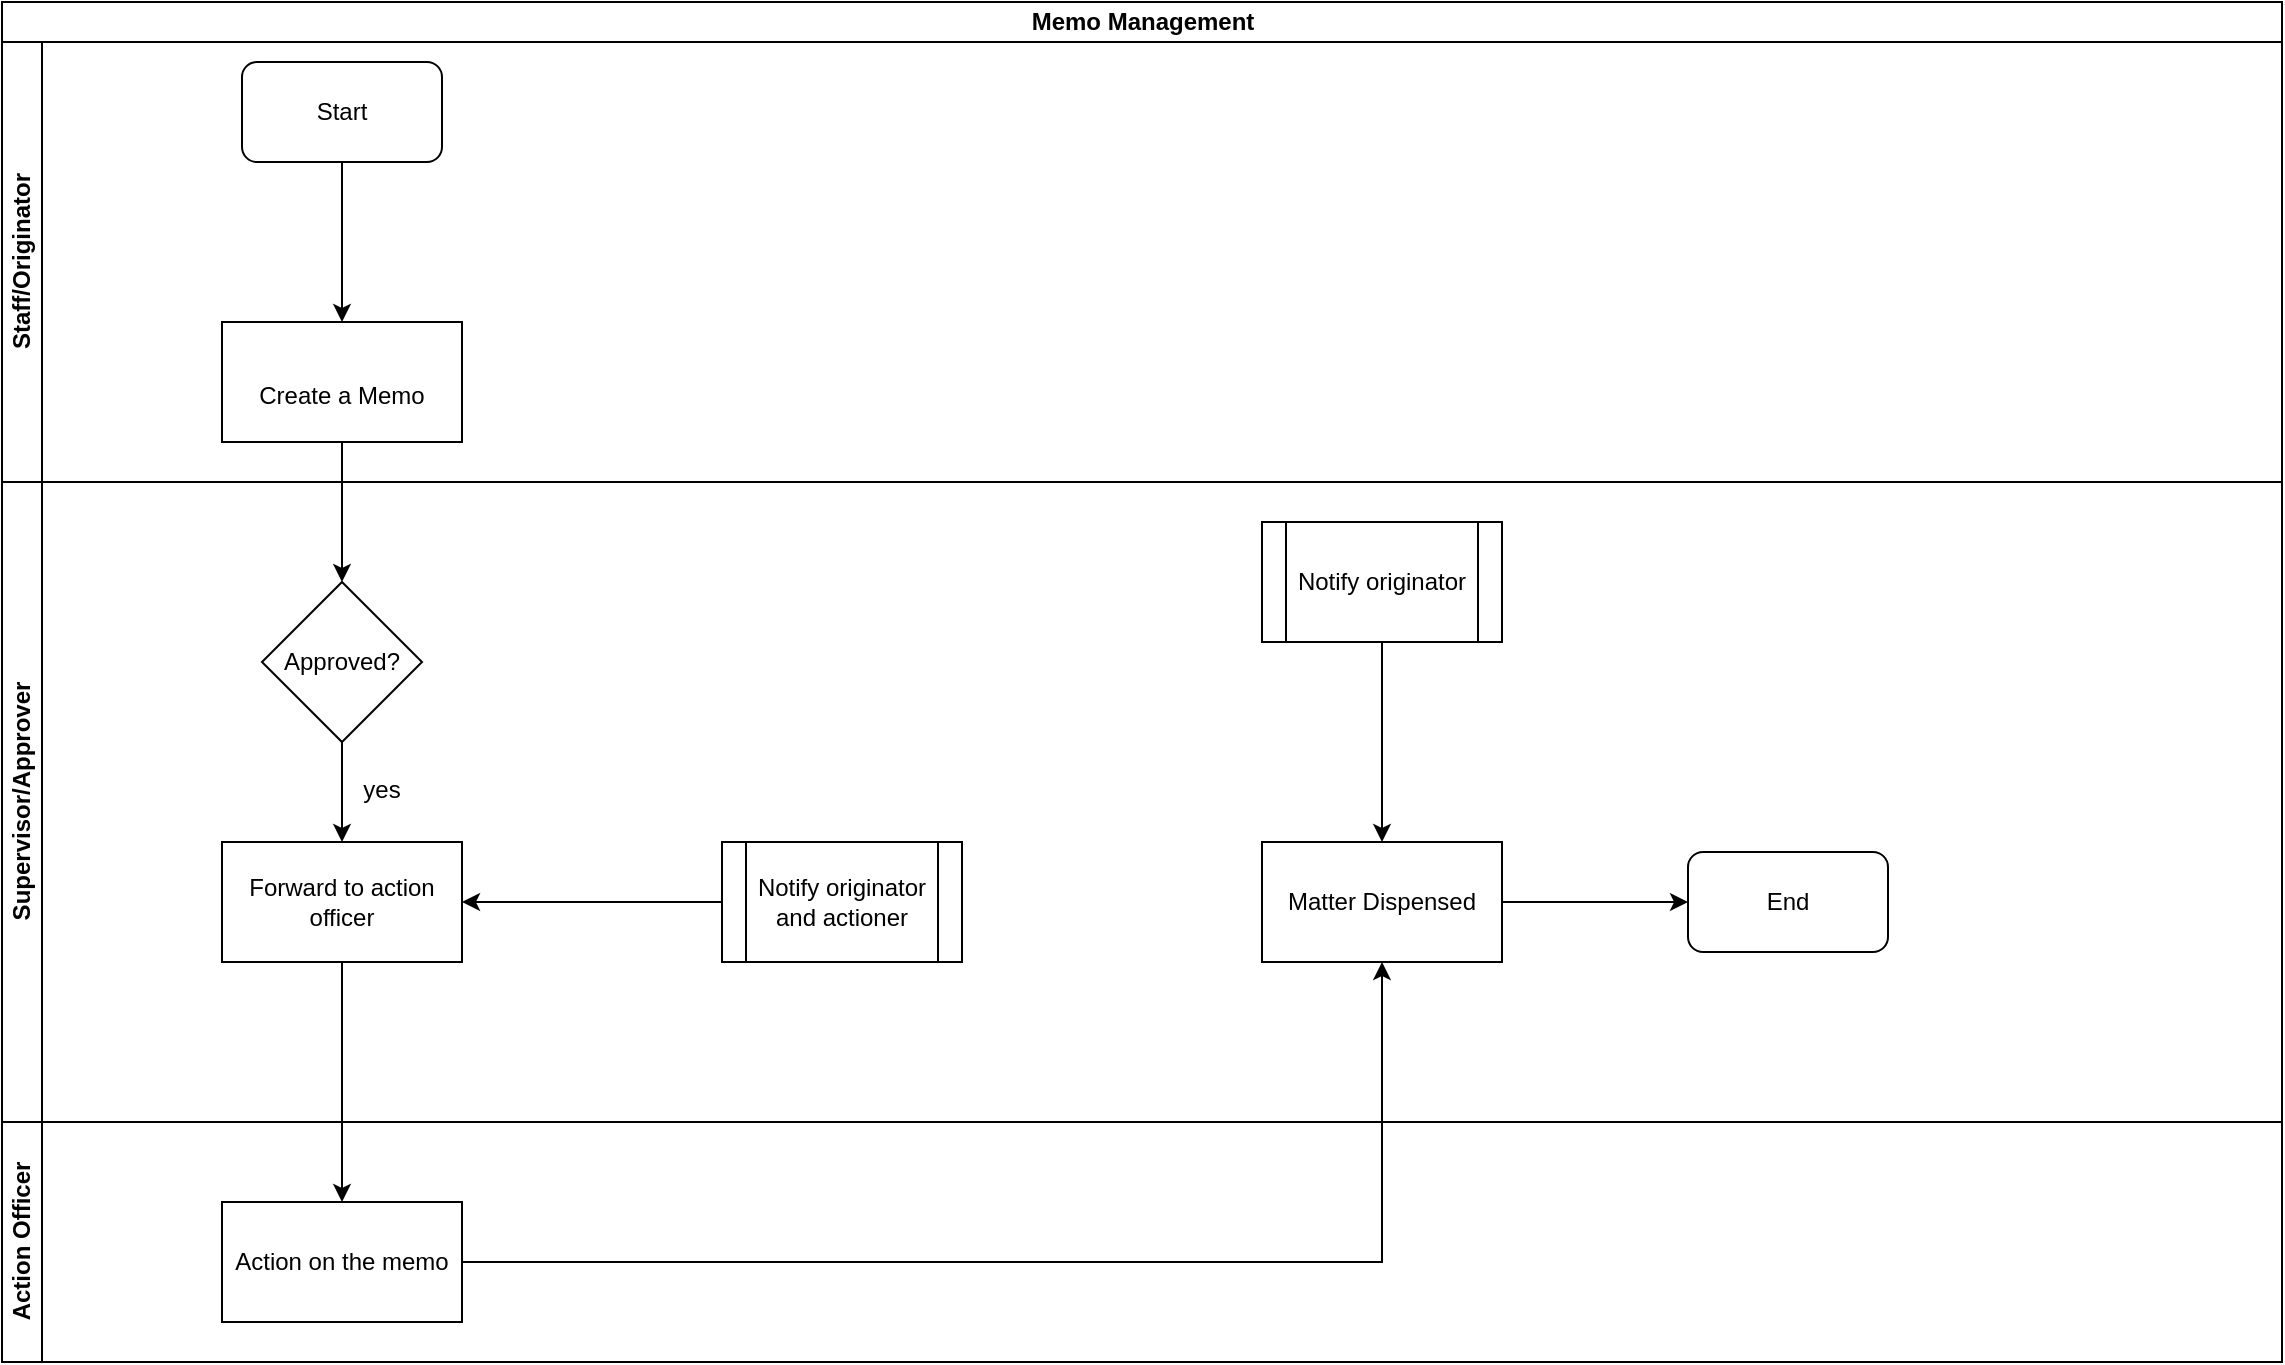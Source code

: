 <mxfile version="13.7.7" type="github">
  <diagram id="l2zbNosn7csgNT6BTFtS" name="Page-1">
    <mxGraphModel dx="910" dy="487" grid="1" gridSize="10" guides="1" tooltips="1" connect="1" arrows="1" fold="1" page="1" pageScale="1" pageWidth="1169" pageHeight="827" math="0" shadow="0">
      <root>
        <mxCell id="0" />
        <mxCell id="1" parent="0" />
        <mxCell id="B-BCGboMmKD--QZjU3KG-1" value="Memo Management" style="swimlane;html=1;childLayout=stackLayout;resizeParent=1;resizeParentMax=0;horizontal=1;startSize=20;horizontalStack=0;" vertex="1" parent="1">
          <mxGeometry x="20" y="20" width="1140" height="680" as="geometry" />
        </mxCell>
        <mxCell id="B-BCGboMmKD--QZjU3KG-2" value="Staff/Originator" style="swimlane;html=1;startSize=20;horizontal=0;" vertex="1" parent="B-BCGboMmKD--QZjU3KG-1">
          <mxGeometry y="20" width="1140" height="220" as="geometry" />
        </mxCell>
        <mxCell id="B-BCGboMmKD--QZjU3KG-5" value="Start" style="rounded=1;whiteSpace=wrap;html=1;" vertex="1" parent="B-BCGboMmKD--QZjU3KG-2">
          <mxGeometry x="120" y="10" width="100" height="50" as="geometry" />
        </mxCell>
        <mxCell id="B-BCGboMmKD--QZjU3KG-8" value="&lt;br/&gt;&lt;p style=&quot;margin-bottom: 0in ; line-height: 150%&quot;&gt;Create a Memo&lt;/p&gt;&lt;br/&gt;" style="rounded=0;whiteSpace=wrap;html=1;" vertex="1" parent="B-BCGboMmKD--QZjU3KG-2">
          <mxGeometry x="110" y="140" width="120" height="60" as="geometry" />
        </mxCell>
        <mxCell id="B-BCGboMmKD--QZjU3KG-7" value="" style="edgeStyle=orthogonalEdgeStyle;rounded=0;orthogonalLoop=1;jettySize=auto;html=1;entryX=0.5;entryY=0;entryDx=0;entryDy=0;" edge="1" parent="B-BCGboMmKD--QZjU3KG-2" source="B-BCGboMmKD--QZjU3KG-5" target="B-BCGboMmKD--QZjU3KG-8">
          <mxGeometry relative="1" as="geometry">
            <mxPoint x="170" y="135" as="targetPoint" />
          </mxGeometry>
        </mxCell>
        <mxCell id="B-BCGboMmKD--QZjU3KG-3" value="Supervisor/Approver" style="swimlane;html=1;startSize=20;horizontal=0;" vertex="1" parent="B-BCGboMmKD--QZjU3KG-1">
          <mxGeometry y="240" width="1140" height="320" as="geometry" />
        </mxCell>
        <mxCell id="B-BCGboMmKD--QZjU3KG-25" value="Notify originator" style="shape=process;whiteSpace=wrap;html=1;backgroundOutline=1;" vertex="1" parent="B-BCGboMmKD--QZjU3KG-3">
          <mxGeometry x="630" y="20" width="120" height="60" as="geometry" />
        </mxCell>
        <mxCell id="B-BCGboMmKD--QZjU3KG-9" value="Approved?" style="rhombus;whiteSpace=wrap;html=1;rounded=0;" vertex="1" parent="B-BCGboMmKD--QZjU3KG-3">
          <mxGeometry x="130" y="50" width="80" height="80" as="geometry" />
        </mxCell>
        <mxCell id="B-BCGboMmKD--QZjU3KG-15" value="" style="edgeStyle=orthogonalEdgeStyle;rounded=0;orthogonalLoop=1;jettySize=auto;html=1;entryX=0.5;entryY=0;entryDx=0;entryDy=0;" edge="1" parent="B-BCGboMmKD--QZjU3KG-3" source="B-BCGboMmKD--QZjU3KG-9" target="B-BCGboMmKD--QZjU3KG-16">
          <mxGeometry relative="1" as="geometry">
            <mxPoint x="360" y="140" as="targetPoint" />
          </mxGeometry>
        </mxCell>
        <mxCell id="B-BCGboMmKD--QZjU3KG-20" value="yes" style="text;html=1;strokeColor=none;fillColor=none;align=center;verticalAlign=middle;whiteSpace=wrap;rounded=0;" vertex="1" parent="B-BCGboMmKD--QZjU3KG-3">
          <mxGeometry x="170" y="144" width="40" height="20" as="geometry" />
        </mxCell>
        <mxCell id="B-BCGboMmKD--QZjU3KG-23" value="Matter Dispensed" style="whiteSpace=wrap;html=1;rounded=0;" vertex="1" parent="B-BCGboMmKD--QZjU3KG-3">
          <mxGeometry x="630" y="180" width="120" height="60" as="geometry" />
        </mxCell>
        <mxCell id="B-BCGboMmKD--QZjU3KG-16" value="Forward to action officer" style="rounded=0;whiteSpace=wrap;html=1;" vertex="1" parent="B-BCGboMmKD--QZjU3KG-3">
          <mxGeometry x="110" y="180" width="120" height="60" as="geometry" />
        </mxCell>
        <mxCell id="B-BCGboMmKD--QZjU3KG-19" value="" style="edgeStyle=orthogonalEdgeStyle;rounded=0;orthogonalLoop=1;jettySize=auto;html=1;entryX=1;entryY=0.5;entryDx=0;entryDy=0;" edge="1" parent="B-BCGboMmKD--QZjU3KG-3" source="B-BCGboMmKD--QZjU3KG-17" target="B-BCGboMmKD--QZjU3KG-16">
          <mxGeometry relative="1" as="geometry">
            <mxPoint x="310" y="210" as="targetPoint" />
          </mxGeometry>
        </mxCell>
        <mxCell id="B-BCGboMmKD--QZjU3KG-17" value="Notify originator and actioner" style="shape=process;whiteSpace=wrap;html=1;backgroundOutline=1;" vertex="1" parent="B-BCGboMmKD--QZjU3KG-3">
          <mxGeometry x="360" y="180" width="120" height="60" as="geometry" />
        </mxCell>
        <mxCell id="B-BCGboMmKD--QZjU3KG-27" value="" style="edgeStyle=orthogonalEdgeStyle;rounded=0;orthogonalLoop=1;jettySize=auto;html=1;entryX=0.5;entryY=0;entryDx=0;entryDy=0;" edge="1" parent="B-BCGboMmKD--QZjU3KG-3" source="B-BCGboMmKD--QZjU3KG-25" target="B-BCGboMmKD--QZjU3KG-23">
          <mxGeometry relative="1" as="geometry">
            <mxPoint x="690" y="160" as="targetPoint" />
          </mxGeometry>
        </mxCell>
        <mxCell id="B-BCGboMmKD--QZjU3KG-30" value="End" style="rounded=1;whiteSpace=wrap;html=1;" vertex="1" parent="B-BCGboMmKD--QZjU3KG-3">
          <mxGeometry x="843" y="185" width="100" height="50" as="geometry" />
        </mxCell>
        <mxCell id="B-BCGboMmKD--QZjU3KG-29" value="" style="edgeStyle=orthogonalEdgeStyle;rounded=0;orthogonalLoop=1;jettySize=auto;html=1;entryX=0;entryY=0.5;entryDx=0;entryDy=0;" edge="1" parent="B-BCGboMmKD--QZjU3KG-3" source="B-BCGboMmKD--QZjU3KG-23" target="B-BCGboMmKD--QZjU3KG-30">
          <mxGeometry relative="1" as="geometry">
            <mxPoint x="850" y="210" as="targetPoint" />
          </mxGeometry>
        </mxCell>
        <mxCell id="B-BCGboMmKD--QZjU3KG-4" value="Action Officer" style="swimlane;html=1;startSize=20;horizontal=0;" vertex="1" parent="B-BCGboMmKD--QZjU3KG-1">
          <mxGeometry y="560" width="1140" height="120" as="geometry" />
        </mxCell>
        <mxCell id="B-BCGboMmKD--QZjU3KG-11" value="Action on the memo" style="whiteSpace=wrap;html=1;rounded=0;" vertex="1" parent="B-BCGboMmKD--QZjU3KG-4">
          <mxGeometry x="110" y="40" width="120" height="60" as="geometry" />
        </mxCell>
        <mxCell id="B-BCGboMmKD--QZjU3KG-10" value="" style="edgeStyle=orthogonalEdgeStyle;rounded=0;orthogonalLoop=1;jettySize=auto;html=1;" edge="1" parent="B-BCGboMmKD--QZjU3KG-1" source="B-BCGboMmKD--QZjU3KG-8" target="B-BCGboMmKD--QZjU3KG-9">
          <mxGeometry relative="1" as="geometry" />
        </mxCell>
        <mxCell id="B-BCGboMmKD--QZjU3KG-22" value="" style="edgeStyle=orthogonalEdgeStyle;rounded=0;orthogonalLoop=1;jettySize=auto;html=1;entryX=0.5;entryY=0;entryDx=0;entryDy=0;" edge="1" parent="B-BCGboMmKD--QZjU3KG-1" source="B-BCGboMmKD--QZjU3KG-16" target="B-BCGboMmKD--QZjU3KG-11">
          <mxGeometry relative="1" as="geometry">
            <mxPoint x="170" y="560" as="targetPoint" />
          </mxGeometry>
        </mxCell>
        <mxCell id="B-BCGboMmKD--QZjU3KG-24" value="" style="edgeStyle=orthogonalEdgeStyle;rounded=0;orthogonalLoop=1;jettySize=auto;html=1;" edge="1" parent="B-BCGboMmKD--QZjU3KG-1" source="B-BCGboMmKD--QZjU3KG-11" target="B-BCGboMmKD--QZjU3KG-23">
          <mxGeometry relative="1" as="geometry" />
        </mxCell>
      </root>
    </mxGraphModel>
  </diagram>
</mxfile>
